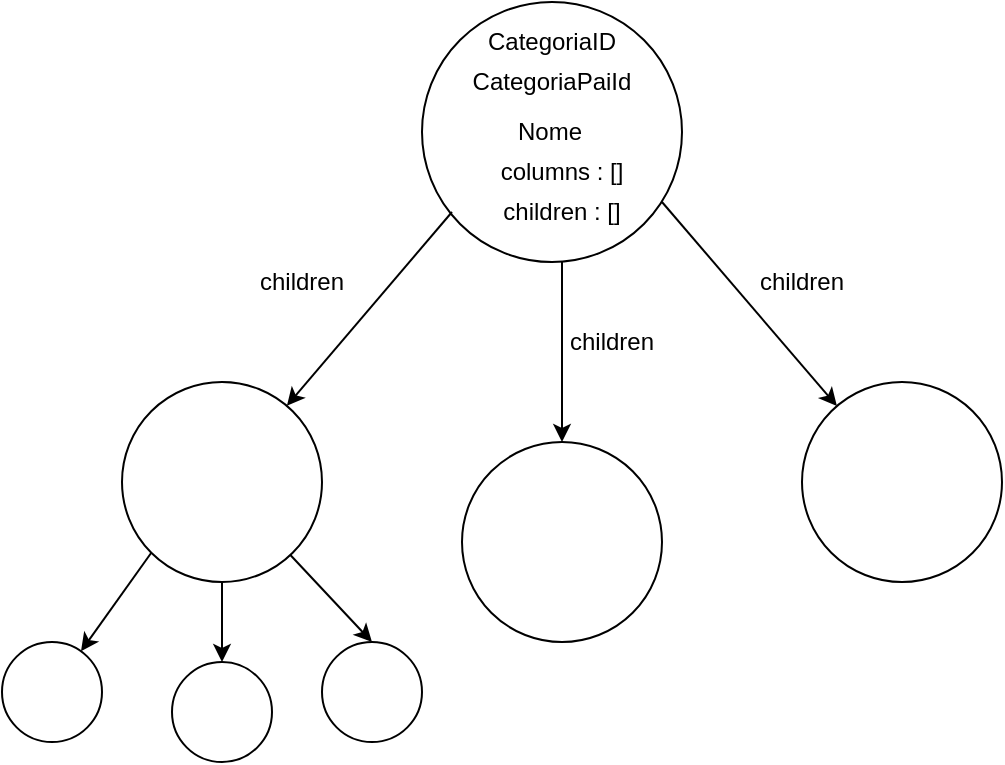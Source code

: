 <mxfile version="13.1.14" type="device"><diagram id="oyrOFWcdCAhDmAS7ffxz" name="Page-1"><mxGraphModel dx="1422" dy="762" grid="1" gridSize="10" guides="1" tooltips="1" connect="1" arrows="1" fold="1" page="1" pageScale="1" pageWidth="827" pageHeight="1169" math="0" shadow="0"><root><mxCell id="0"/><mxCell id="1" parent="0"/><mxCell id="lQ-c4HvSx1SuROfbw1WF-1" value="" style="ellipse;whiteSpace=wrap;html=1;aspect=fixed;" vertex="1" parent="1"><mxGeometry x="330" y="10" width="130" height="130" as="geometry"/></mxCell><mxCell id="lQ-c4HvSx1SuROfbw1WF-2" value="CategoriaID" style="text;html=1;strokeColor=none;fillColor=none;align=center;verticalAlign=middle;whiteSpace=wrap;rounded=0;" vertex="1" parent="1"><mxGeometry x="345" y="20" width="100" height="20" as="geometry"/></mxCell><mxCell id="lQ-c4HvSx1SuROfbw1WF-3" value="CategoriaPaiId" style="text;html=1;strokeColor=none;fillColor=none;align=center;verticalAlign=middle;whiteSpace=wrap;rounded=0;" vertex="1" parent="1"><mxGeometry x="345" y="40" width="100" height="20" as="geometry"/></mxCell><mxCell id="lQ-c4HvSx1SuROfbw1WF-4" value="Nome" style="text;html=1;strokeColor=none;fillColor=none;align=center;verticalAlign=middle;whiteSpace=wrap;rounded=0;" vertex="1" parent="1"><mxGeometry x="374" y="65" width="40" height="20" as="geometry"/></mxCell><mxCell id="lQ-c4HvSx1SuROfbw1WF-5" value="columns : []" style="text;html=1;strokeColor=none;fillColor=none;align=center;verticalAlign=middle;whiteSpace=wrap;rounded=0;" vertex="1" parent="1"><mxGeometry x="355" y="85" width="90" height="20" as="geometry"/></mxCell><mxCell id="lQ-c4HvSx1SuROfbw1WF-11" value="" style="endArrow=classic;html=1;exitX=0;exitY=0.5;exitDx=0;exitDy=0;" edge="1" parent="1" source="lQ-c4HvSx1SuROfbw1WF-14" target="lQ-c4HvSx1SuROfbw1WF-12"><mxGeometry width="50" height="50" relative="1" as="geometry"><mxPoint x="390" y="420" as="sourcePoint"/><mxPoint x="440" y="370" as="targetPoint"/></mxGeometry></mxCell><mxCell id="lQ-c4HvSx1SuROfbw1WF-12" value="" style="ellipse;whiteSpace=wrap;html=1;aspect=fixed;" vertex="1" parent="1"><mxGeometry x="180" y="200" width="100" height="100" as="geometry"/></mxCell><mxCell id="lQ-c4HvSx1SuROfbw1WF-13" value="children" style="text;html=1;strokeColor=none;fillColor=none;align=center;verticalAlign=middle;whiteSpace=wrap;rounded=0;" vertex="1" parent="1"><mxGeometry x="240" y="140" width="60" height="20" as="geometry"/></mxCell><mxCell id="lQ-c4HvSx1SuROfbw1WF-14" value="children : []" style="text;html=1;strokeColor=none;fillColor=none;align=center;verticalAlign=middle;whiteSpace=wrap;rounded=0;" vertex="1" parent="1"><mxGeometry x="345" y="105" width="110" height="20" as="geometry"/></mxCell><mxCell id="lQ-c4HvSx1SuROfbw1WF-15" value="" style="ellipse;whiteSpace=wrap;html=1;aspect=fixed;" vertex="1" parent="1"><mxGeometry x="350" y="230" width="100" height="100" as="geometry"/></mxCell><mxCell id="lQ-c4HvSx1SuROfbw1WF-16" value="" style="endArrow=classic;html=1;entryX=0.5;entryY=0;entryDx=0;entryDy=0;" edge="1" parent="1" target="lQ-c4HvSx1SuROfbw1WF-15"><mxGeometry width="50" height="50" relative="1" as="geometry"><mxPoint x="400" y="140" as="sourcePoint"/><mxPoint x="440" y="370" as="targetPoint"/></mxGeometry></mxCell><mxCell id="lQ-c4HvSx1SuROfbw1WF-17" value="children" style="text;html=1;strokeColor=none;fillColor=none;align=center;verticalAlign=middle;whiteSpace=wrap;rounded=0;" vertex="1" parent="1"><mxGeometry x="395" y="170" width="60" height="20" as="geometry"/></mxCell><mxCell id="lQ-c4HvSx1SuROfbw1WF-18" value="" style="ellipse;whiteSpace=wrap;html=1;aspect=fixed;" vertex="1" parent="1"><mxGeometry x="520" y="200" width="100" height="100" as="geometry"/></mxCell><mxCell id="lQ-c4HvSx1SuROfbw1WF-19" value="" style="endArrow=classic;html=1;" edge="1" parent="1" target="lQ-c4HvSx1SuROfbw1WF-18"><mxGeometry width="50" height="50" relative="1" as="geometry"><mxPoint x="450" y="110" as="sourcePoint"/><mxPoint x="272.423" y="221.938" as="targetPoint"/><Array as="points"/></mxGeometry></mxCell><mxCell id="lQ-c4HvSx1SuROfbw1WF-20" value="children" style="text;html=1;strokeColor=none;fillColor=none;align=center;verticalAlign=middle;whiteSpace=wrap;rounded=0;" vertex="1" parent="1"><mxGeometry x="490" y="140" width="60" height="20" as="geometry"/></mxCell><mxCell id="lQ-c4HvSx1SuROfbw1WF-21" value="" style="endArrow=classic;html=1;exitX=0;exitY=1;exitDx=0;exitDy=0;" edge="1" parent="1" source="lQ-c4HvSx1SuROfbw1WF-12" target="lQ-c4HvSx1SuROfbw1WF-22"><mxGeometry width="50" height="50" relative="1" as="geometry"><mxPoint x="390" y="420" as="sourcePoint"/><mxPoint x="150" y="320" as="targetPoint"/></mxGeometry></mxCell><mxCell id="lQ-c4HvSx1SuROfbw1WF-22" value="" style="ellipse;whiteSpace=wrap;html=1;aspect=fixed;" vertex="1" parent="1"><mxGeometry x="120" y="330" width="50" height="50" as="geometry"/></mxCell><mxCell id="lQ-c4HvSx1SuROfbw1WF-23" value="" style="ellipse;whiteSpace=wrap;html=1;aspect=fixed;" vertex="1" parent="1"><mxGeometry x="205" y="340" width="50" height="50" as="geometry"/></mxCell><mxCell id="lQ-c4HvSx1SuROfbw1WF-24" value="" style="ellipse;whiteSpace=wrap;html=1;aspect=fixed;" vertex="1" parent="1"><mxGeometry x="280" y="330" width="50" height="50" as="geometry"/></mxCell><mxCell id="lQ-c4HvSx1SuROfbw1WF-25" value="" style="endArrow=classic;html=1;exitX=0.5;exitY=1;exitDx=0;exitDy=0;entryX=0.5;entryY=0;entryDx=0;entryDy=0;" edge="1" parent="1" source="lQ-c4HvSx1SuROfbw1WF-12" target="lQ-c4HvSx1SuROfbw1WF-23"><mxGeometry width="50" height="50" relative="1" as="geometry"><mxPoint x="204.645" y="295.355" as="sourcePoint"/><mxPoint x="172.678" y="327.322" as="targetPoint"/></mxGeometry></mxCell><mxCell id="lQ-c4HvSx1SuROfbw1WF-26" value="" style="endArrow=classic;html=1;entryX=0.5;entryY=0;entryDx=0;entryDy=0;" edge="1" parent="1" source="lQ-c4HvSx1SuROfbw1WF-12" target="lQ-c4HvSx1SuROfbw1WF-24"><mxGeometry width="50" height="50" relative="1" as="geometry"><mxPoint x="215" y="305" as="sourcePoint"/><mxPoint x="182.678" y="337.322" as="targetPoint"/><Array as="points"/></mxGeometry></mxCell></root></mxGraphModel></diagram></mxfile>